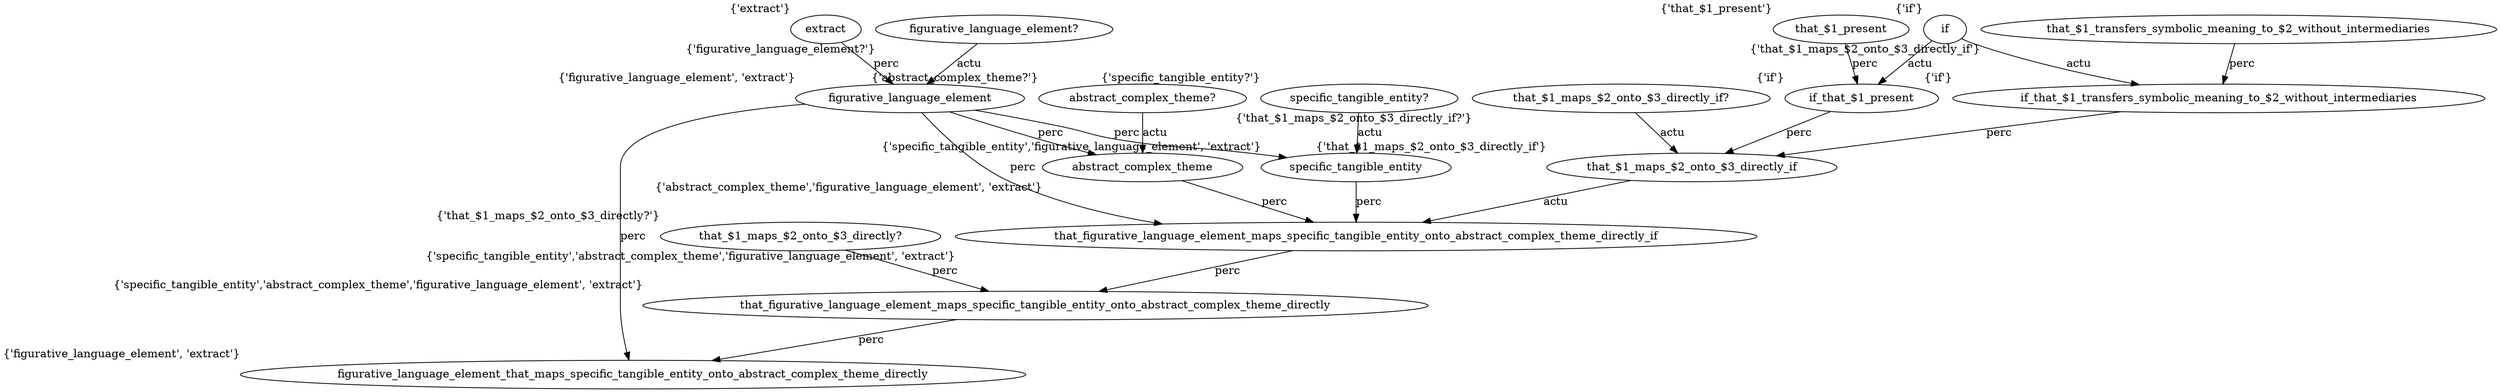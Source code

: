 digraph inferenceModelMetaphor{
    
    ## that the figurative language element directly maps a specific, tangible entity (from the figurative language element) onto an abstract, complex theme (from the figurative language element)"
    ## if All three components (figurative device, tangible entity, abstract theme) are present.
    ## if The tangible entity transfers symbolic meaning to the abstract theme without intermediaries.
 

    "extract"  [xlabel="{'extract'}"]

    "figurative_language_element?"[xlabel="{'figurative_language_element?'}"]

    "extract" -> "figurative_language_element"[label="perc"]
    "figurative_language_element?" -> "figurative_language_element"[label="actu"]
    "figurative_language_element"  [xlabel = "{'figurative_language_element', 'extract'}"]

    "specific_tangible_entity?"[xlabel="{'specific_tangible_entity?'}"]
    "abstract_complex_theme?"[xlabel="{'abstract_complex_theme?'}"]

    "figurative_language_element" -> "specific_tangible_entity"[label="perc"]
    "specific_tangible_entity?" -> "specific_tangible_entity"[label="actu"]
    "specific_tangible_entity"  [xlabel = "{'specific_tangible_entity','figurative_language_element', 'extract'}"]

    "figurative_language_element" -> "abstract_complex_theme"[label="perc"]
    "abstract_complex_theme?" -> "abstract_complex_theme"[label="actu"]
    "abstract_complex_theme"  [xlabel = "{'abstract_complex_theme','figurative_language_element', 'extract'}"]


    "if" [xlabel = "{'if'}"]
    "that_$1_maps_$2_onto_$3_directly_if?"[xlabel = "{'that_$1_maps_$2_onto_$3_directly_if?'}"]
    "that_$1_maps_$2_onto_$3_directly?"[xlabel = "{'that_$1_maps_$2_onto_$3_directly?'}"]
    
    "that_$1_present" [xlabel = "{'that_$1_present'}"]
    "that_$1_transfers_symbolic_meaning_to_$2_without_intermediaries"[xlabel = "{'that_$1_maps_$2_onto_$3_directly_if'}"]

    "that_$1_present" -> "if_that_$1_present" [label="perc"]
    "if" -> "if_that_$1_present"[label="actu"]
    "if_that_$1_present" [xlabel = "{'if'}"]

    "that_$1_transfers_symbolic_meaning_to_$2_without_intermediaries" -> "if_that_$1_transfers_symbolic_meaning_to_$2_without_intermediaries" [label="perc"]
    "if" -> "if_that_$1_transfers_symbolic_meaning_to_$2_without_intermediaries" [label="actu"]
    "if_that_$1_transfers_symbolic_meaning_to_$2_without_intermediaries"[xlabel = "{'if'}"]

    "if_that_$1_present" -> "that_$1_maps_$2_onto_$3_directly_if" [label="perc"]
    "if_that_$1_transfers_symbolic_meaning_to_$2_without_intermediaries" -> "that_$1_maps_$2_onto_$3_directly_if" [label="perc"]
    "that_$1_maps_$2_onto_$3_directly_if?" -> "that_$1_maps_$2_onto_$3_directly_if" [label="actu"]
    "that_$1_maps_$2_onto_$3_directly_if" [xlabel = "{'that_$1_maps_$2_onto_$3_directly_if'}"]


    "figurative_language_element" -> "that_figurative_language_element_maps_specific_tangible_entity_onto_abstract_complex_theme_directly_if"[label="perc"]
    "specific_tangible_entity" -> "that_figurative_language_element_maps_specific_tangible_entity_onto_abstract_complex_theme_directly_if"[label="perc"]
    "abstract_complex_theme" -> "that_figurative_language_element_maps_specific_tangible_entity_onto_abstract_complex_theme_directly_if"[label="perc"]
    "that_$1_maps_$2_onto_$3_directly_if" -> "that_figurative_language_element_maps_specific_tangible_entity_onto_abstract_complex_theme_directly_if"[label="actu"]
    "that_figurative_language_element_maps_specific_tangible_entity_onto_abstract_complex_theme_directly_if" [xlabel = "{'specific_tangible_entity','abstract_complex_theme','figurative_language_element', 'extract'}"]

    "that_figurative_language_element_maps_specific_tangible_entity_onto_abstract_complex_theme_directly_if" -> "that_figurative_language_element_maps_specific_tangible_entity_onto_abstract_complex_theme_directly" [label="perc"]
    "that_$1_maps_$2_onto_$3_directly?" -> "that_figurative_language_element_maps_specific_tangible_entity_onto_abstract_complex_theme_directly" [label="perc"]
    "that_figurative_language_element_maps_specific_tangible_entity_onto_abstract_complex_theme_directly" [xlabel = "{'specific_tangible_entity','abstract_complex_theme','figurative_language_element', 'extract'}"]

    "that_figurative_language_element_maps_specific_tangible_entity_onto_abstract_complex_theme_directly" -> "figurative_language_element_that_maps_specific_tangible_entity_onto_abstract_complex_theme_directly"[label="perc"]
    "figurative_language_element" -> "figurative_language_element_that_maps_specific_tangible_entity_onto_abstract_complex_theme_directly"[label="perc"]
    "figurative_language_element_that_maps_specific_tangible_entity_onto_abstract_complex_theme_directly" [xlabel = "{'figurative_language_element', 'extract'}"]

}